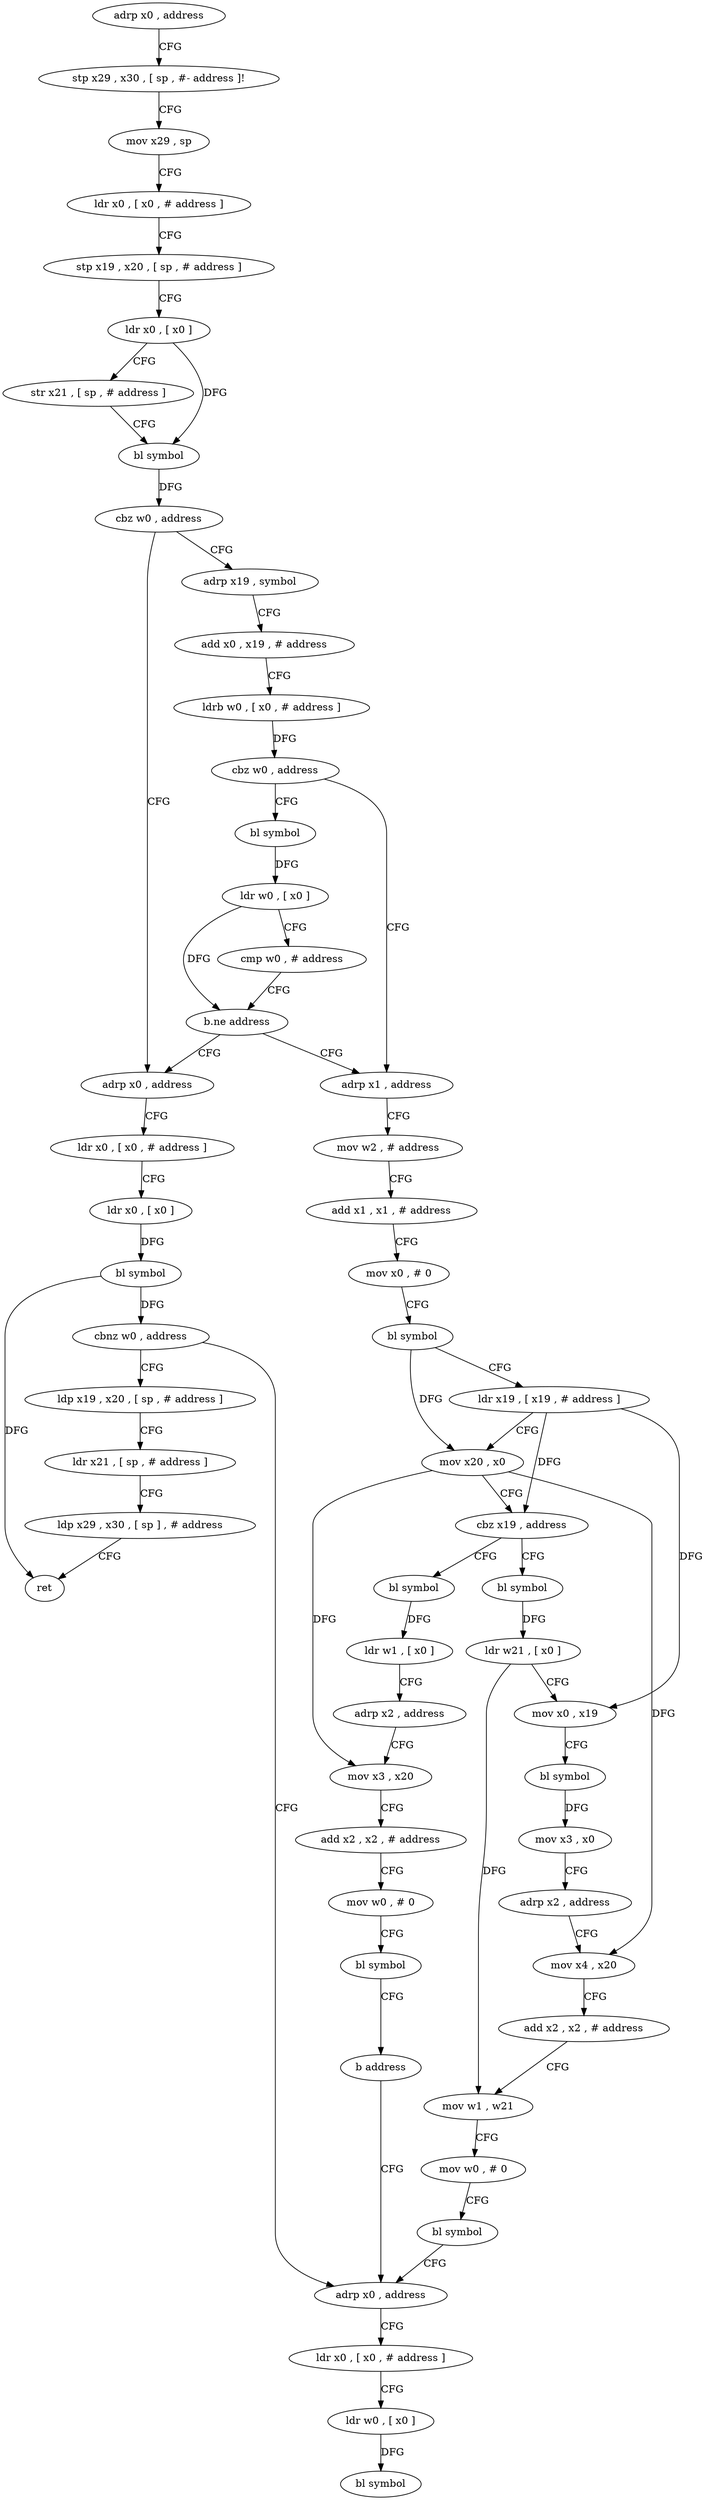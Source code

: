 digraph "func" {
"159056" [label = "adrp x0 , address" ]
"159060" [label = "stp x29 , x30 , [ sp , #- address ]!" ]
"159064" [label = "mov x29 , sp" ]
"159068" [label = "ldr x0 , [ x0 , # address ]" ]
"159072" [label = "stp x19 , x20 , [ sp , # address ]" ]
"159076" [label = "ldr x0 , [ x0 ]" ]
"159080" [label = "str x21 , [ sp , # address ]" ]
"159084" [label = "bl symbol" ]
"159088" [label = "cbz w0 , address" ]
"159124" [label = "adrp x0 , address" ]
"159092" [label = "adrp x19 , symbol" ]
"159128" [label = "ldr x0 , [ x0 , # address ]" ]
"159132" [label = "ldr x0 , [ x0 ]" ]
"159136" [label = "bl symbol" ]
"159140" [label = "cbnz w0 , address" ]
"159236" [label = "adrp x0 , address" ]
"159144" [label = "ldp x19 , x20 , [ sp , # address ]" ]
"159096" [label = "add x0 , x19 , # address" ]
"159100" [label = "ldrb w0 , [ x0 , # address ]" ]
"159104" [label = "cbz w0 , address" ]
"159160" [label = "adrp x1 , address" ]
"159108" [label = "bl symbol" ]
"159240" [label = "ldr x0 , [ x0 , # address ]" ]
"159244" [label = "ldr w0 , [ x0 ]" ]
"159248" [label = "bl symbol" ]
"159148" [label = "ldr x21 , [ sp , # address ]" ]
"159152" [label = "ldp x29 , x30 , [ sp ] , # address" ]
"159156" [label = "ret" ]
"159164" [label = "mov w2 , # address" ]
"159168" [label = "add x1 , x1 , # address" ]
"159172" [label = "mov x0 , # 0" ]
"159176" [label = "bl symbol" ]
"159180" [label = "ldr x19 , [ x19 , # address ]" ]
"159184" [label = "mov x20 , x0" ]
"159188" [label = "cbz x19 , address" ]
"159252" [label = "bl symbol" ]
"159192" [label = "bl symbol" ]
"159112" [label = "ldr w0 , [ x0 ]" ]
"159116" [label = "cmp w0 , # address" ]
"159120" [label = "b.ne address" ]
"159256" [label = "ldr w1 , [ x0 ]" ]
"159260" [label = "adrp x2 , address" ]
"159264" [label = "mov x3 , x20" ]
"159268" [label = "add x2 , x2 , # address" ]
"159272" [label = "mov w0 , # 0" ]
"159276" [label = "bl symbol" ]
"159280" [label = "b address" ]
"159196" [label = "ldr w21 , [ x0 ]" ]
"159200" [label = "mov x0 , x19" ]
"159204" [label = "bl symbol" ]
"159208" [label = "mov x3 , x0" ]
"159212" [label = "adrp x2 , address" ]
"159216" [label = "mov x4 , x20" ]
"159220" [label = "add x2 , x2 , # address" ]
"159224" [label = "mov w1 , w21" ]
"159228" [label = "mov w0 , # 0" ]
"159232" [label = "bl symbol" ]
"159056" -> "159060" [ label = "CFG" ]
"159060" -> "159064" [ label = "CFG" ]
"159064" -> "159068" [ label = "CFG" ]
"159068" -> "159072" [ label = "CFG" ]
"159072" -> "159076" [ label = "CFG" ]
"159076" -> "159080" [ label = "CFG" ]
"159076" -> "159084" [ label = "DFG" ]
"159080" -> "159084" [ label = "CFG" ]
"159084" -> "159088" [ label = "DFG" ]
"159088" -> "159124" [ label = "CFG" ]
"159088" -> "159092" [ label = "CFG" ]
"159124" -> "159128" [ label = "CFG" ]
"159092" -> "159096" [ label = "CFG" ]
"159128" -> "159132" [ label = "CFG" ]
"159132" -> "159136" [ label = "DFG" ]
"159136" -> "159140" [ label = "DFG" ]
"159136" -> "159156" [ label = "DFG" ]
"159140" -> "159236" [ label = "CFG" ]
"159140" -> "159144" [ label = "CFG" ]
"159236" -> "159240" [ label = "CFG" ]
"159144" -> "159148" [ label = "CFG" ]
"159096" -> "159100" [ label = "CFG" ]
"159100" -> "159104" [ label = "DFG" ]
"159104" -> "159160" [ label = "CFG" ]
"159104" -> "159108" [ label = "CFG" ]
"159160" -> "159164" [ label = "CFG" ]
"159108" -> "159112" [ label = "DFG" ]
"159240" -> "159244" [ label = "CFG" ]
"159244" -> "159248" [ label = "DFG" ]
"159148" -> "159152" [ label = "CFG" ]
"159152" -> "159156" [ label = "CFG" ]
"159164" -> "159168" [ label = "CFG" ]
"159168" -> "159172" [ label = "CFG" ]
"159172" -> "159176" [ label = "CFG" ]
"159176" -> "159180" [ label = "CFG" ]
"159176" -> "159184" [ label = "DFG" ]
"159180" -> "159184" [ label = "CFG" ]
"159180" -> "159188" [ label = "DFG" ]
"159180" -> "159200" [ label = "DFG" ]
"159184" -> "159188" [ label = "CFG" ]
"159184" -> "159264" [ label = "DFG" ]
"159184" -> "159216" [ label = "DFG" ]
"159188" -> "159252" [ label = "CFG" ]
"159188" -> "159192" [ label = "CFG" ]
"159252" -> "159256" [ label = "DFG" ]
"159192" -> "159196" [ label = "DFG" ]
"159112" -> "159116" [ label = "CFG" ]
"159112" -> "159120" [ label = "DFG" ]
"159116" -> "159120" [ label = "CFG" ]
"159120" -> "159160" [ label = "CFG" ]
"159120" -> "159124" [ label = "CFG" ]
"159256" -> "159260" [ label = "CFG" ]
"159260" -> "159264" [ label = "CFG" ]
"159264" -> "159268" [ label = "CFG" ]
"159268" -> "159272" [ label = "CFG" ]
"159272" -> "159276" [ label = "CFG" ]
"159276" -> "159280" [ label = "CFG" ]
"159280" -> "159236" [ label = "CFG" ]
"159196" -> "159200" [ label = "CFG" ]
"159196" -> "159224" [ label = "DFG" ]
"159200" -> "159204" [ label = "CFG" ]
"159204" -> "159208" [ label = "DFG" ]
"159208" -> "159212" [ label = "CFG" ]
"159212" -> "159216" [ label = "CFG" ]
"159216" -> "159220" [ label = "CFG" ]
"159220" -> "159224" [ label = "CFG" ]
"159224" -> "159228" [ label = "CFG" ]
"159228" -> "159232" [ label = "CFG" ]
"159232" -> "159236" [ label = "CFG" ]
}
